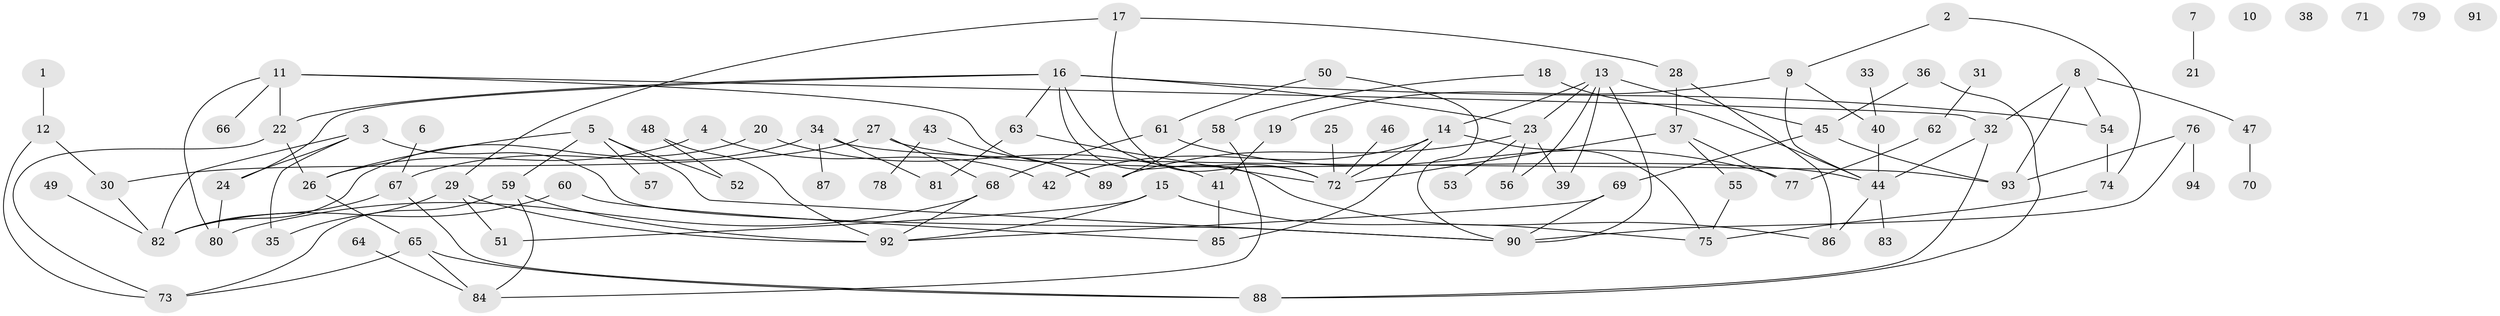 // coarse degree distribution, {1: 0.40425531914893614, 0: 0.10638297872340426, 6: 0.02127659574468085, 3: 0.10638297872340426, 4: 0.0851063829787234, 2: 0.1276595744680851, 5: 0.0851063829787234, 8: 0.02127659574468085, 7: 0.02127659574468085, 13: 0.02127659574468085}
// Generated by graph-tools (version 1.1) at 2025/42/03/04/25 21:42:39]
// undirected, 94 vertices, 132 edges
graph export_dot {
graph [start="1"]
  node [color=gray90,style=filled];
  1;
  2;
  3;
  4;
  5;
  6;
  7;
  8;
  9;
  10;
  11;
  12;
  13;
  14;
  15;
  16;
  17;
  18;
  19;
  20;
  21;
  22;
  23;
  24;
  25;
  26;
  27;
  28;
  29;
  30;
  31;
  32;
  33;
  34;
  35;
  36;
  37;
  38;
  39;
  40;
  41;
  42;
  43;
  44;
  45;
  46;
  47;
  48;
  49;
  50;
  51;
  52;
  53;
  54;
  55;
  56;
  57;
  58;
  59;
  60;
  61;
  62;
  63;
  64;
  65;
  66;
  67;
  68;
  69;
  70;
  71;
  72;
  73;
  74;
  75;
  76;
  77;
  78;
  79;
  80;
  81;
  82;
  83;
  84;
  85;
  86;
  87;
  88;
  89;
  90;
  91;
  92;
  93;
  94;
  1 -- 12;
  2 -- 9;
  2 -- 74;
  3 -- 24;
  3 -- 35;
  3 -- 82;
  3 -- 90;
  4 -- 26;
  4 -- 42;
  5 -- 26;
  5 -- 52;
  5 -- 57;
  5 -- 59;
  5 -- 90;
  6 -- 67;
  7 -- 21;
  8 -- 32;
  8 -- 47;
  8 -- 54;
  8 -- 93;
  9 -- 19;
  9 -- 40;
  9 -- 44;
  11 -- 22;
  11 -- 32;
  11 -- 66;
  11 -- 80;
  11 -- 89;
  12 -- 30;
  12 -- 73;
  13 -- 14;
  13 -- 23;
  13 -- 39;
  13 -- 45;
  13 -- 56;
  13 -- 90;
  14 -- 42;
  14 -- 72;
  14 -- 75;
  14 -- 85;
  15 -- 51;
  15 -- 75;
  15 -- 92;
  16 -- 22;
  16 -- 23;
  16 -- 24;
  16 -- 54;
  16 -- 63;
  16 -- 72;
  16 -- 86;
  17 -- 28;
  17 -- 29;
  17 -- 72;
  18 -- 44;
  18 -- 58;
  19 -- 41;
  20 -- 41;
  20 -- 82;
  22 -- 26;
  22 -- 73;
  23 -- 39;
  23 -- 53;
  23 -- 56;
  23 -- 89;
  24 -- 80;
  25 -- 72;
  26 -- 65;
  27 -- 30;
  27 -- 44;
  27 -- 68;
  28 -- 37;
  28 -- 86;
  29 -- 35;
  29 -- 51;
  29 -- 92;
  30 -- 82;
  31 -- 62;
  32 -- 44;
  32 -- 88;
  33 -- 40;
  34 -- 67;
  34 -- 81;
  34 -- 87;
  34 -- 93;
  36 -- 45;
  36 -- 88;
  37 -- 55;
  37 -- 72;
  37 -- 77;
  40 -- 44;
  41 -- 85;
  43 -- 78;
  43 -- 89;
  44 -- 83;
  44 -- 86;
  45 -- 69;
  45 -- 93;
  46 -- 72;
  47 -- 70;
  48 -- 52;
  48 -- 92;
  49 -- 82;
  50 -- 61;
  50 -- 90;
  54 -- 74;
  55 -- 75;
  58 -- 84;
  58 -- 89;
  59 -- 73;
  59 -- 84;
  59 -- 92;
  60 -- 82;
  60 -- 85;
  61 -- 68;
  61 -- 77;
  62 -- 77;
  63 -- 72;
  63 -- 81;
  64 -- 84;
  65 -- 73;
  65 -- 84;
  65 -- 88;
  67 -- 82;
  67 -- 88;
  68 -- 80;
  68 -- 92;
  69 -- 90;
  69 -- 92;
  74 -- 75;
  76 -- 90;
  76 -- 93;
  76 -- 94;
}
